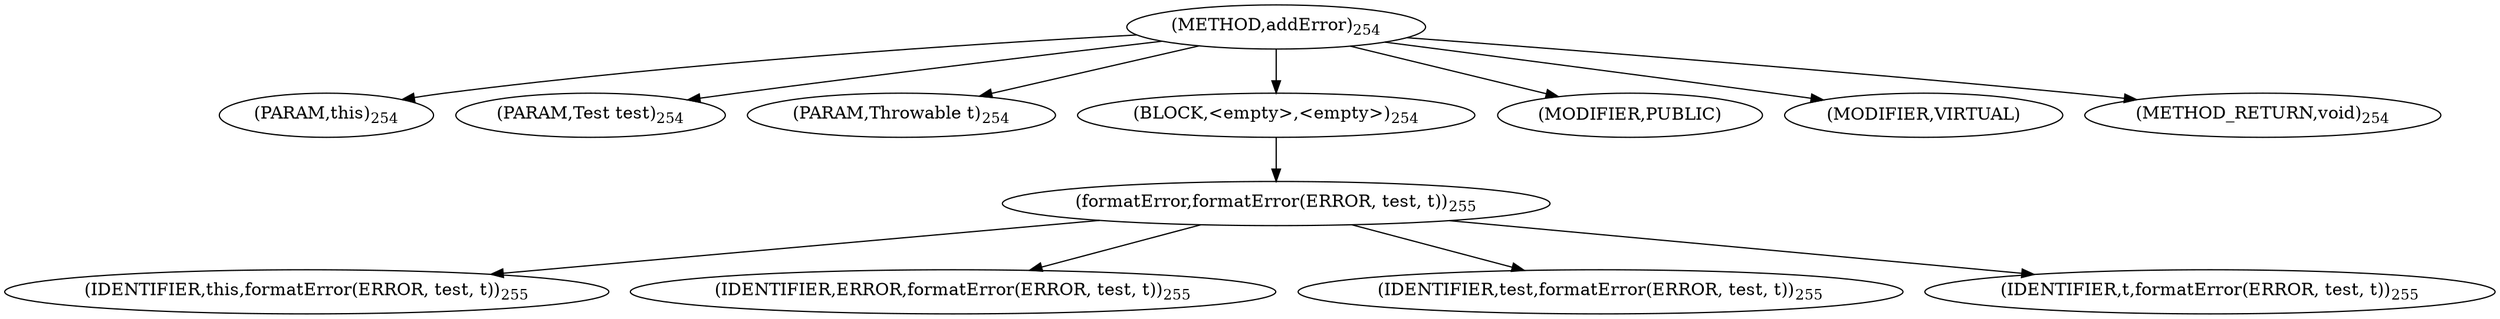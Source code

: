 digraph "addError" {  
"559" [label = <(METHOD,addError)<SUB>254</SUB>> ]
"20" [label = <(PARAM,this)<SUB>254</SUB>> ]
"560" [label = <(PARAM,Test test)<SUB>254</SUB>> ]
"561" [label = <(PARAM,Throwable t)<SUB>254</SUB>> ]
"562" [label = <(BLOCK,&lt;empty&gt;,&lt;empty&gt;)<SUB>254</SUB>> ]
"563" [label = <(formatError,formatError(ERROR, test, t))<SUB>255</SUB>> ]
"19" [label = <(IDENTIFIER,this,formatError(ERROR, test, t))<SUB>255</SUB>> ]
"564" [label = <(IDENTIFIER,ERROR,formatError(ERROR, test, t))<SUB>255</SUB>> ]
"565" [label = <(IDENTIFIER,test,formatError(ERROR, test, t))<SUB>255</SUB>> ]
"566" [label = <(IDENTIFIER,t,formatError(ERROR, test, t))<SUB>255</SUB>> ]
"567" [label = <(MODIFIER,PUBLIC)> ]
"568" [label = <(MODIFIER,VIRTUAL)> ]
"569" [label = <(METHOD_RETURN,void)<SUB>254</SUB>> ]
  "559" -> "20" 
  "559" -> "560" 
  "559" -> "561" 
  "559" -> "562" 
  "559" -> "567" 
  "559" -> "568" 
  "559" -> "569" 
  "562" -> "563" 
  "563" -> "19" 
  "563" -> "564" 
  "563" -> "565" 
  "563" -> "566" 
}
